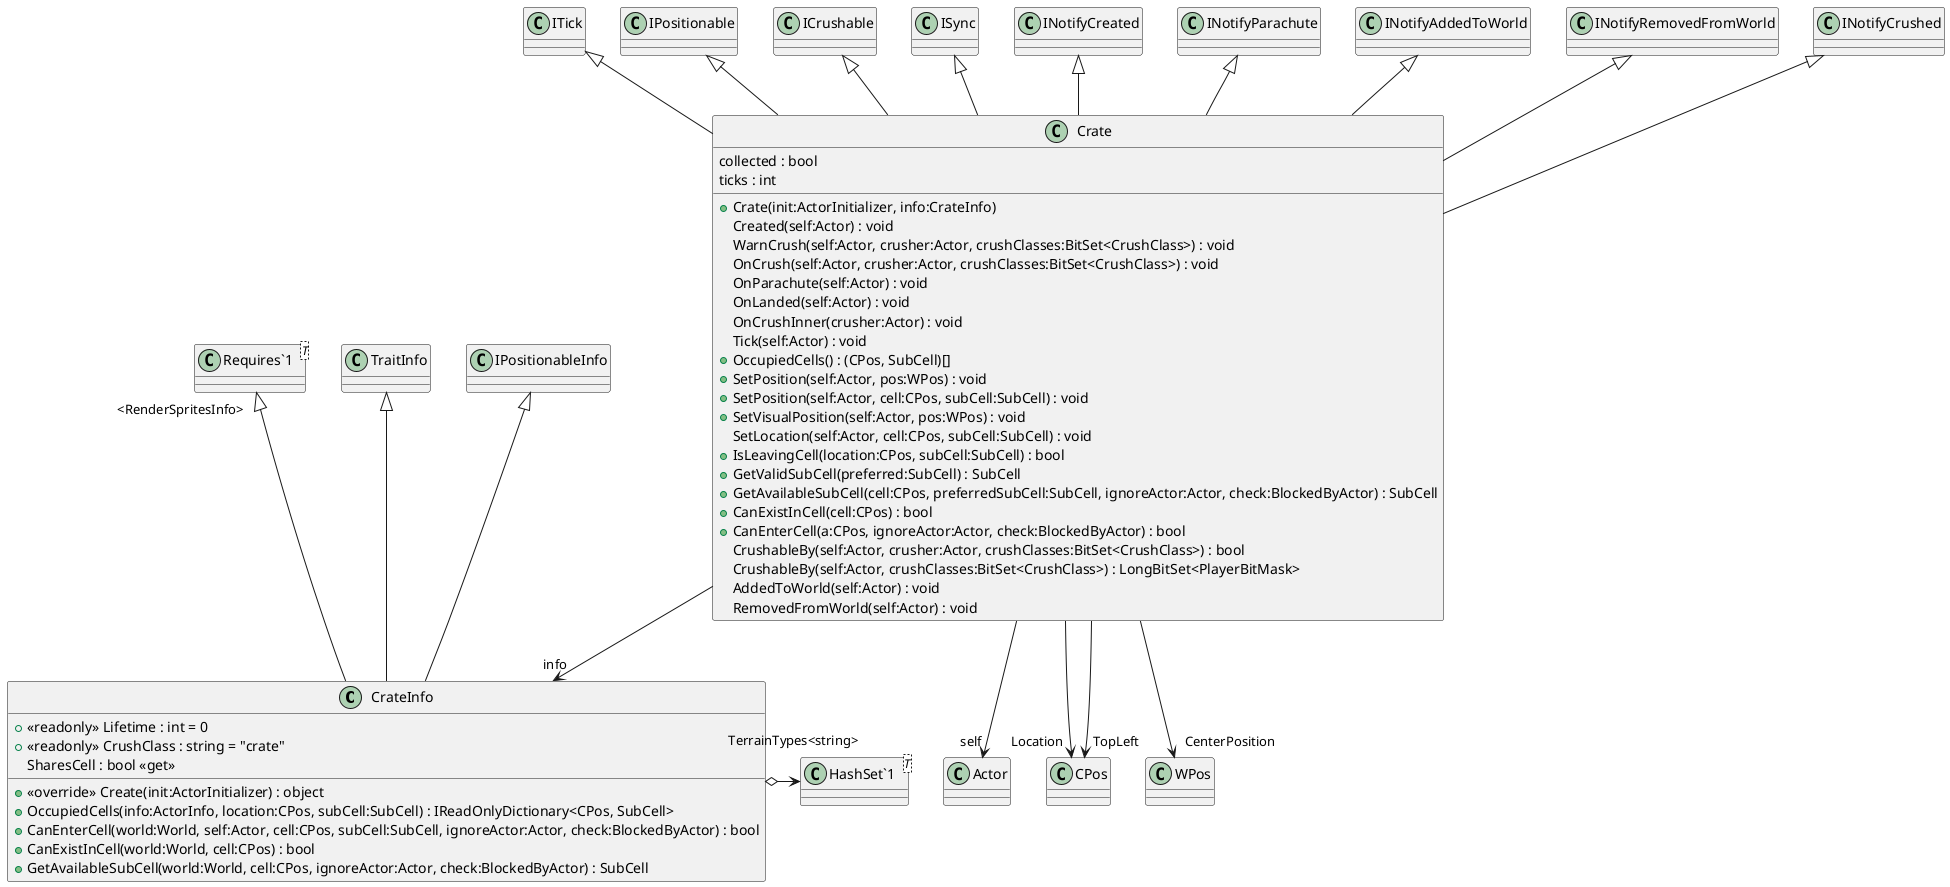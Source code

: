 @startuml
class CrateInfo {
    + <<readonly>> Lifetime : int = 0
    + <<readonly>> CrushClass : string = "crate"
    + <<override>> Create(init:ActorInitializer) : object
    + OccupiedCells(info:ActorInfo, location:CPos, subCell:SubCell) : IReadOnlyDictionary<CPos, SubCell>
    SharesCell : bool <<get>>
    + CanEnterCell(world:World, self:Actor, cell:CPos, subCell:SubCell, ignoreActor:Actor, check:BlockedByActor) : bool
    + CanExistInCell(world:World, cell:CPos) : bool
    + GetAvailableSubCell(world:World, cell:CPos, ignoreActor:Actor, check:BlockedByActor) : SubCell
}
class Crate {
    collected : bool
    ticks : int
    + Crate(init:ActorInitializer, info:CrateInfo)
    Created(self:Actor) : void
    WarnCrush(self:Actor, crusher:Actor, crushClasses:BitSet<CrushClass>) : void
    OnCrush(self:Actor, crusher:Actor, crushClasses:BitSet<CrushClass>) : void
    OnParachute(self:Actor) : void
    OnLanded(self:Actor) : void
    OnCrushInner(crusher:Actor) : void
    Tick(self:Actor) : void
    + OccupiedCells() : (CPos, SubCell)[]
    + SetPosition(self:Actor, pos:WPos) : void
    + SetPosition(self:Actor, cell:CPos, subCell:SubCell) : void
    + SetVisualPosition(self:Actor, pos:WPos) : void
    SetLocation(self:Actor, cell:CPos, subCell:SubCell) : void
    + IsLeavingCell(location:CPos, subCell:SubCell) : bool
    + GetValidSubCell(preferred:SubCell) : SubCell
    + GetAvailableSubCell(cell:CPos, preferredSubCell:SubCell, ignoreActor:Actor, check:BlockedByActor) : SubCell
    + CanExistInCell(cell:CPos) : bool
    + CanEnterCell(a:CPos, ignoreActor:Actor, check:BlockedByActor) : bool
    CrushableBy(self:Actor, crusher:Actor, crushClasses:BitSet<CrushClass>) : bool
    CrushableBy(self:Actor, crushClasses:BitSet<CrushClass>) : LongBitSet<PlayerBitMask>
    AddedToWorld(self:Actor) : void
    RemovedFromWorld(self:Actor) : void
}
class "Requires`1"<T> {
}
class "HashSet`1"<T> {
}
TraitInfo <|-- CrateInfo
IPositionableInfo <|-- CrateInfo
"Requires`1" "<RenderSpritesInfo>" <|-- CrateInfo
CrateInfo o-> "TerrainTypes<string>" "HashSet`1"
ITick <|-- Crate
IPositionable <|-- Crate
ICrushable <|-- Crate
ISync <|-- Crate
INotifyCreated <|-- Crate
INotifyParachute <|-- Crate
INotifyAddedToWorld <|-- Crate
INotifyRemovedFromWorld <|-- Crate
INotifyCrushed <|-- Crate
Crate --> "self" Actor
Crate --> "info" CrateInfo
Crate --> "Location" CPos
Crate --> "TopLeft" CPos
Crate --> "CenterPosition" WPos
@enduml
